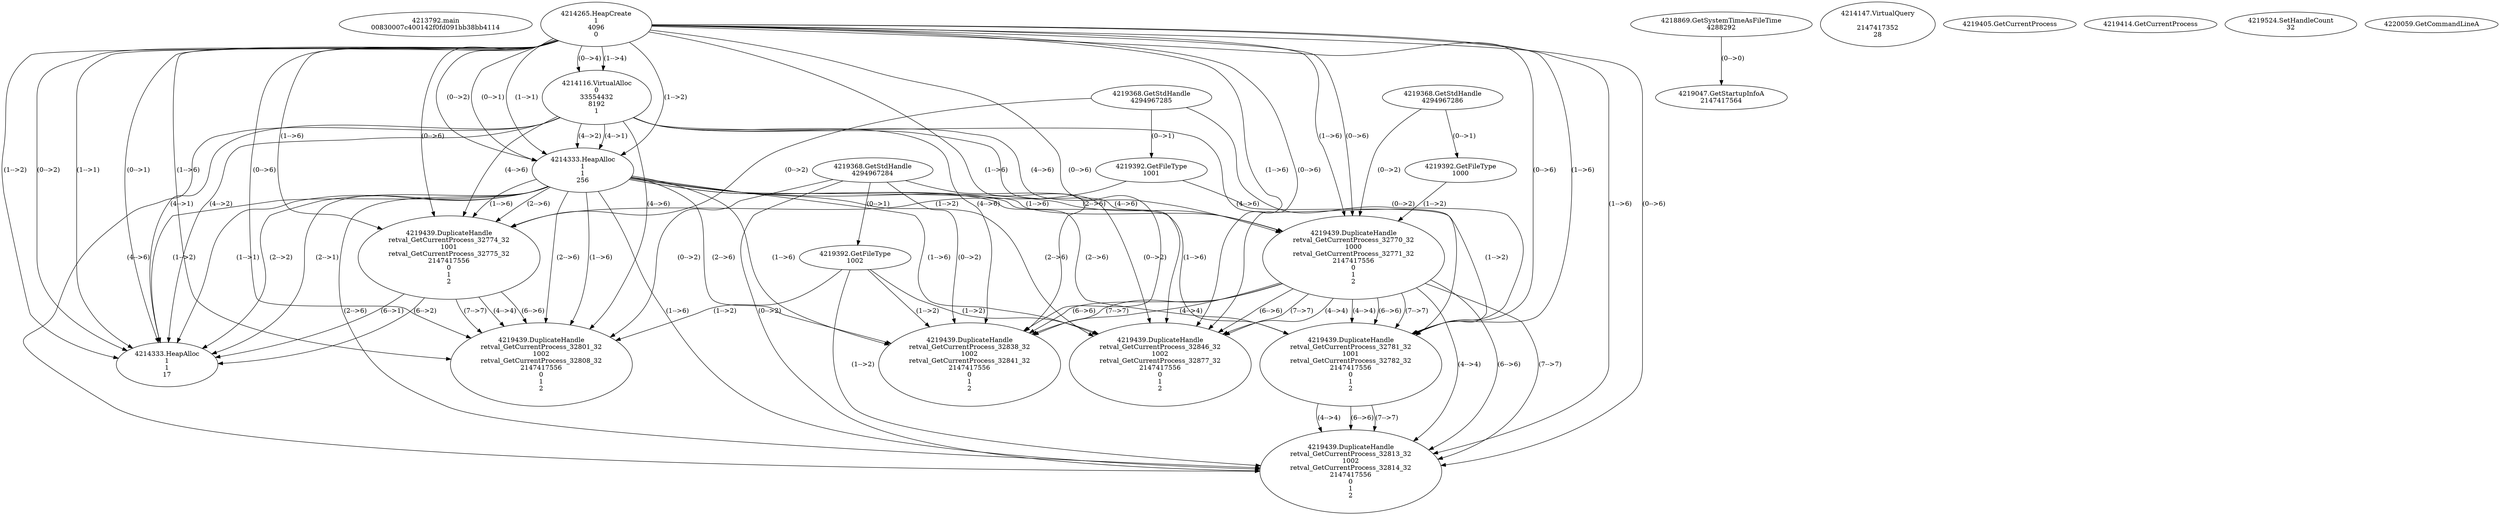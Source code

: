// Global SCDG with merge call
digraph {
	0 [label="4213792.main
00830007c400142f0fd091bb38bb4114"]
	1 [label="4214265.HeapCreate
1
4096
0"]
	2 [label="4218869.GetSystemTimeAsFileTime
4288292"]
	3 [label="4214116.VirtualAlloc
0
33554432
8192
1"]
	1 -> 3 [label="(1-->4)"]
	1 -> 3 [label="(0-->4)"]
	4 [label="4214147.VirtualQuery

2147417352
28"]
	5 [label="4214333.HeapAlloc
1
1
256"]
	1 -> 5 [label="(1-->1)"]
	1 -> 5 [label="(0-->1)"]
	3 -> 5 [label="(4-->1)"]
	1 -> 5 [label="(1-->2)"]
	1 -> 5 [label="(0-->2)"]
	3 -> 5 [label="(4-->2)"]
	6 [label="4219047.GetStartupInfoA
2147417564"]
	2 -> 6 [label="(0-->0)"]
	7 [label="4219368.GetStdHandle
4294967286"]
	8 [label="4219392.GetFileType
1000"]
	7 -> 8 [label="(0-->1)"]
	9 [label="4219368.GetStdHandle
4294967285"]
	10 [label="4219392.GetFileType
1001"]
	9 -> 10 [label="(0-->1)"]
	11 [label="4219405.GetCurrentProcess
"]
	12 [label="4219414.GetCurrentProcess
"]
	13 [label="4219439.DuplicateHandle
retval_GetCurrentProcess_32774_32
1001
retval_GetCurrentProcess_32775_32
2147417556
0
1
2"]
	9 -> 13 [label="(0-->2)"]
	10 -> 13 [label="(1-->2)"]
	1 -> 13 [label="(1-->6)"]
	1 -> 13 [label="(0-->6)"]
	3 -> 13 [label="(4-->6)"]
	5 -> 13 [label="(1-->6)"]
	5 -> 13 [label="(2-->6)"]
	14 [label="4219368.GetStdHandle
4294967284"]
	15 [label="4219392.GetFileType
1002"]
	14 -> 15 [label="(0-->1)"]
	16 [label="4219524.SetHandleCount
32"]
	17 [label="4220059.GetCommandLineA
"]
	18 [label="4214333.HeapAlloc
1
1
17"]
	1 -> 18 [label="(1-->1)"]
	1 -> 18 [label="(0-->1)"]
	3 -> 18 [label="(4-->1)"]
	5 -> 18 [label="(1-->1)"]
	5 -> 18 [label="(2-->1)"]
	13 -> 18 [label="(6-->1)"]
	1 -> 18 [label="(1-->2)"]
	1 -> 18 [label="(0-->2)"]
	3 -> 18 [label="(4-->2)"]
	5 -> 18 [label="(1-->2)"]
	5 -> 18 [label="(2-->2)"]
	13 -> 18 [label="(6-->2)"]
	19 [label="4219439.DuplicateHandle
retval_GetCurrentProcess_32770_32
1000
retval_GetCurrentProcess_32771_32
2147417556
0
1
2"]
	7 -> 19 [label="(0-->2)"]
	8 -> 19 [label="(1-->2)"]
	1 -> 19 [label="(1-->6)"]
	1 -> 19 [label="(0-->6)"]
	3 -> 19 [label="(4-->6)"]
	5 -> 19 [label="(1-->6)"]
	5 -> 19 [label="(2-->6)"]
	20 [label="4219439.DuplicateHandle
retval_GetCurrentProcess_32781_32
1001
retval_GetCurrentProcess_32782_32
2147417556
0
1
2"]
	9 -> 20 [label="(0-->2)"]
	10 -> 20 [label="(1-->2)"]
	19 -> 20 [label="(4-->4)"]
	1 -> 20 [label="(1-->6)"]
	1 -> 20 [label="(0-->6)"]
	3 -> 20 [label="(4-->6)"]
	5 -> 20 [label="(1-->6)"]
	5 -> 20 [label="(2-->6)"]
	19 -> 20 [label="(6-->6)"]
	19 -> 20 [label="(7-->7)"]
	21 [label="4219439.DuplicateHandle
retval_GetCurrentProcess_32801_32
1002
retval_GetCurrentProcess_32808_32
2147417556
0
1
2"]
	14 -> 21 [label="(0-->2)"]
	15 -> 21 [label="(1-->2)"]
	13 -> 21 [label="(4-->4)"]
	1 -> 21 [label="(1-->6)"]
	1 -> 21 [label="(0-->6)"]
	3 -> 21 [label="(4-->6)"]
	5 -> 21 [label="(1-->6)"]
	5 -> 21 [label="(2-->6)"]
	13 -> 21 [label="(6-->6)"]
	13 -> 21 [label="(7-->7)"]
	22 [label="4219439.DuplicateHandle
retval_GetCurrentProcess_32838_32
1002
retval_GetCurrentProcess_32841_32
2147417556
0
1
2"]
	14 -> 22 [label="(0-->2)"]
	15 -> 22 [label="(1-->2)"]
	19 -> 22 [label="(4-->4)"]
	1 -> 22 [label="(1-->6)"]
	1 -> 22 [label="(0-->6)"]
	3 -> 22 [label="(4-->6)"]
	5 -> 22 [label="(1-->6)"]
	5 -> 22 [label="(2-->6)"]
	19 -> 22 [label="(6-->6)"]
	19 -> 22 [label="(7-->7)"]
	23 [label="4219439.DuplicateHandle
retval_GetCurrentProcess_32846_32
1002
retval_GetCurrentProcess_32877_32
2147417556
0
1
2"]
	14 -> 23 [label="(0-->2)"]
	15 -> 23 [label="(1-->2)"]
	19 -> 23 [label="(4-->4)"]
	1 -> 23 [label="(1-->6)"]
	1 -> 23 [label="(0-->6)"]
	3 -> 23 [label="(4-->6)"]
	5 -> 23 [label="(1-->6)"]
	5 -> 23 [label="(2-->6)"]
	19 -> 23 [label="(6-->6)"]
	19 -> 23 [label="(7-->7)"]
	24 [label="4219439.DuplicateHandle
retval_GetCurrentProcess_32813_32
1002
retval_GetCurrentProcess_32814_32
2147417556
0
1
2"]
	14 -> 24 [label="(0-->2)"]
	15 -> 24 [label="(1-->2)"]
	19 -> 24 [label="(4-->4)"]
	20 -> 24 [label="(4-->4)"]
	1 -> 24 [label="(1-->6)"]
	1 -> 24 [label="(0-->6)"]
	3 -> 24 [label="(4-->6)"]
	5 -> 24 [label="(1-->6)"]
	5 -> 24 [label="(2-->6)"]
	19 -> 24 [label="(6-->6)"]
	20 -> 24 [label="(6-->6)"]
	19 -> 24 [label="(7-->7)"]
	20 -> 24 [label="(7-->7)"]
}

